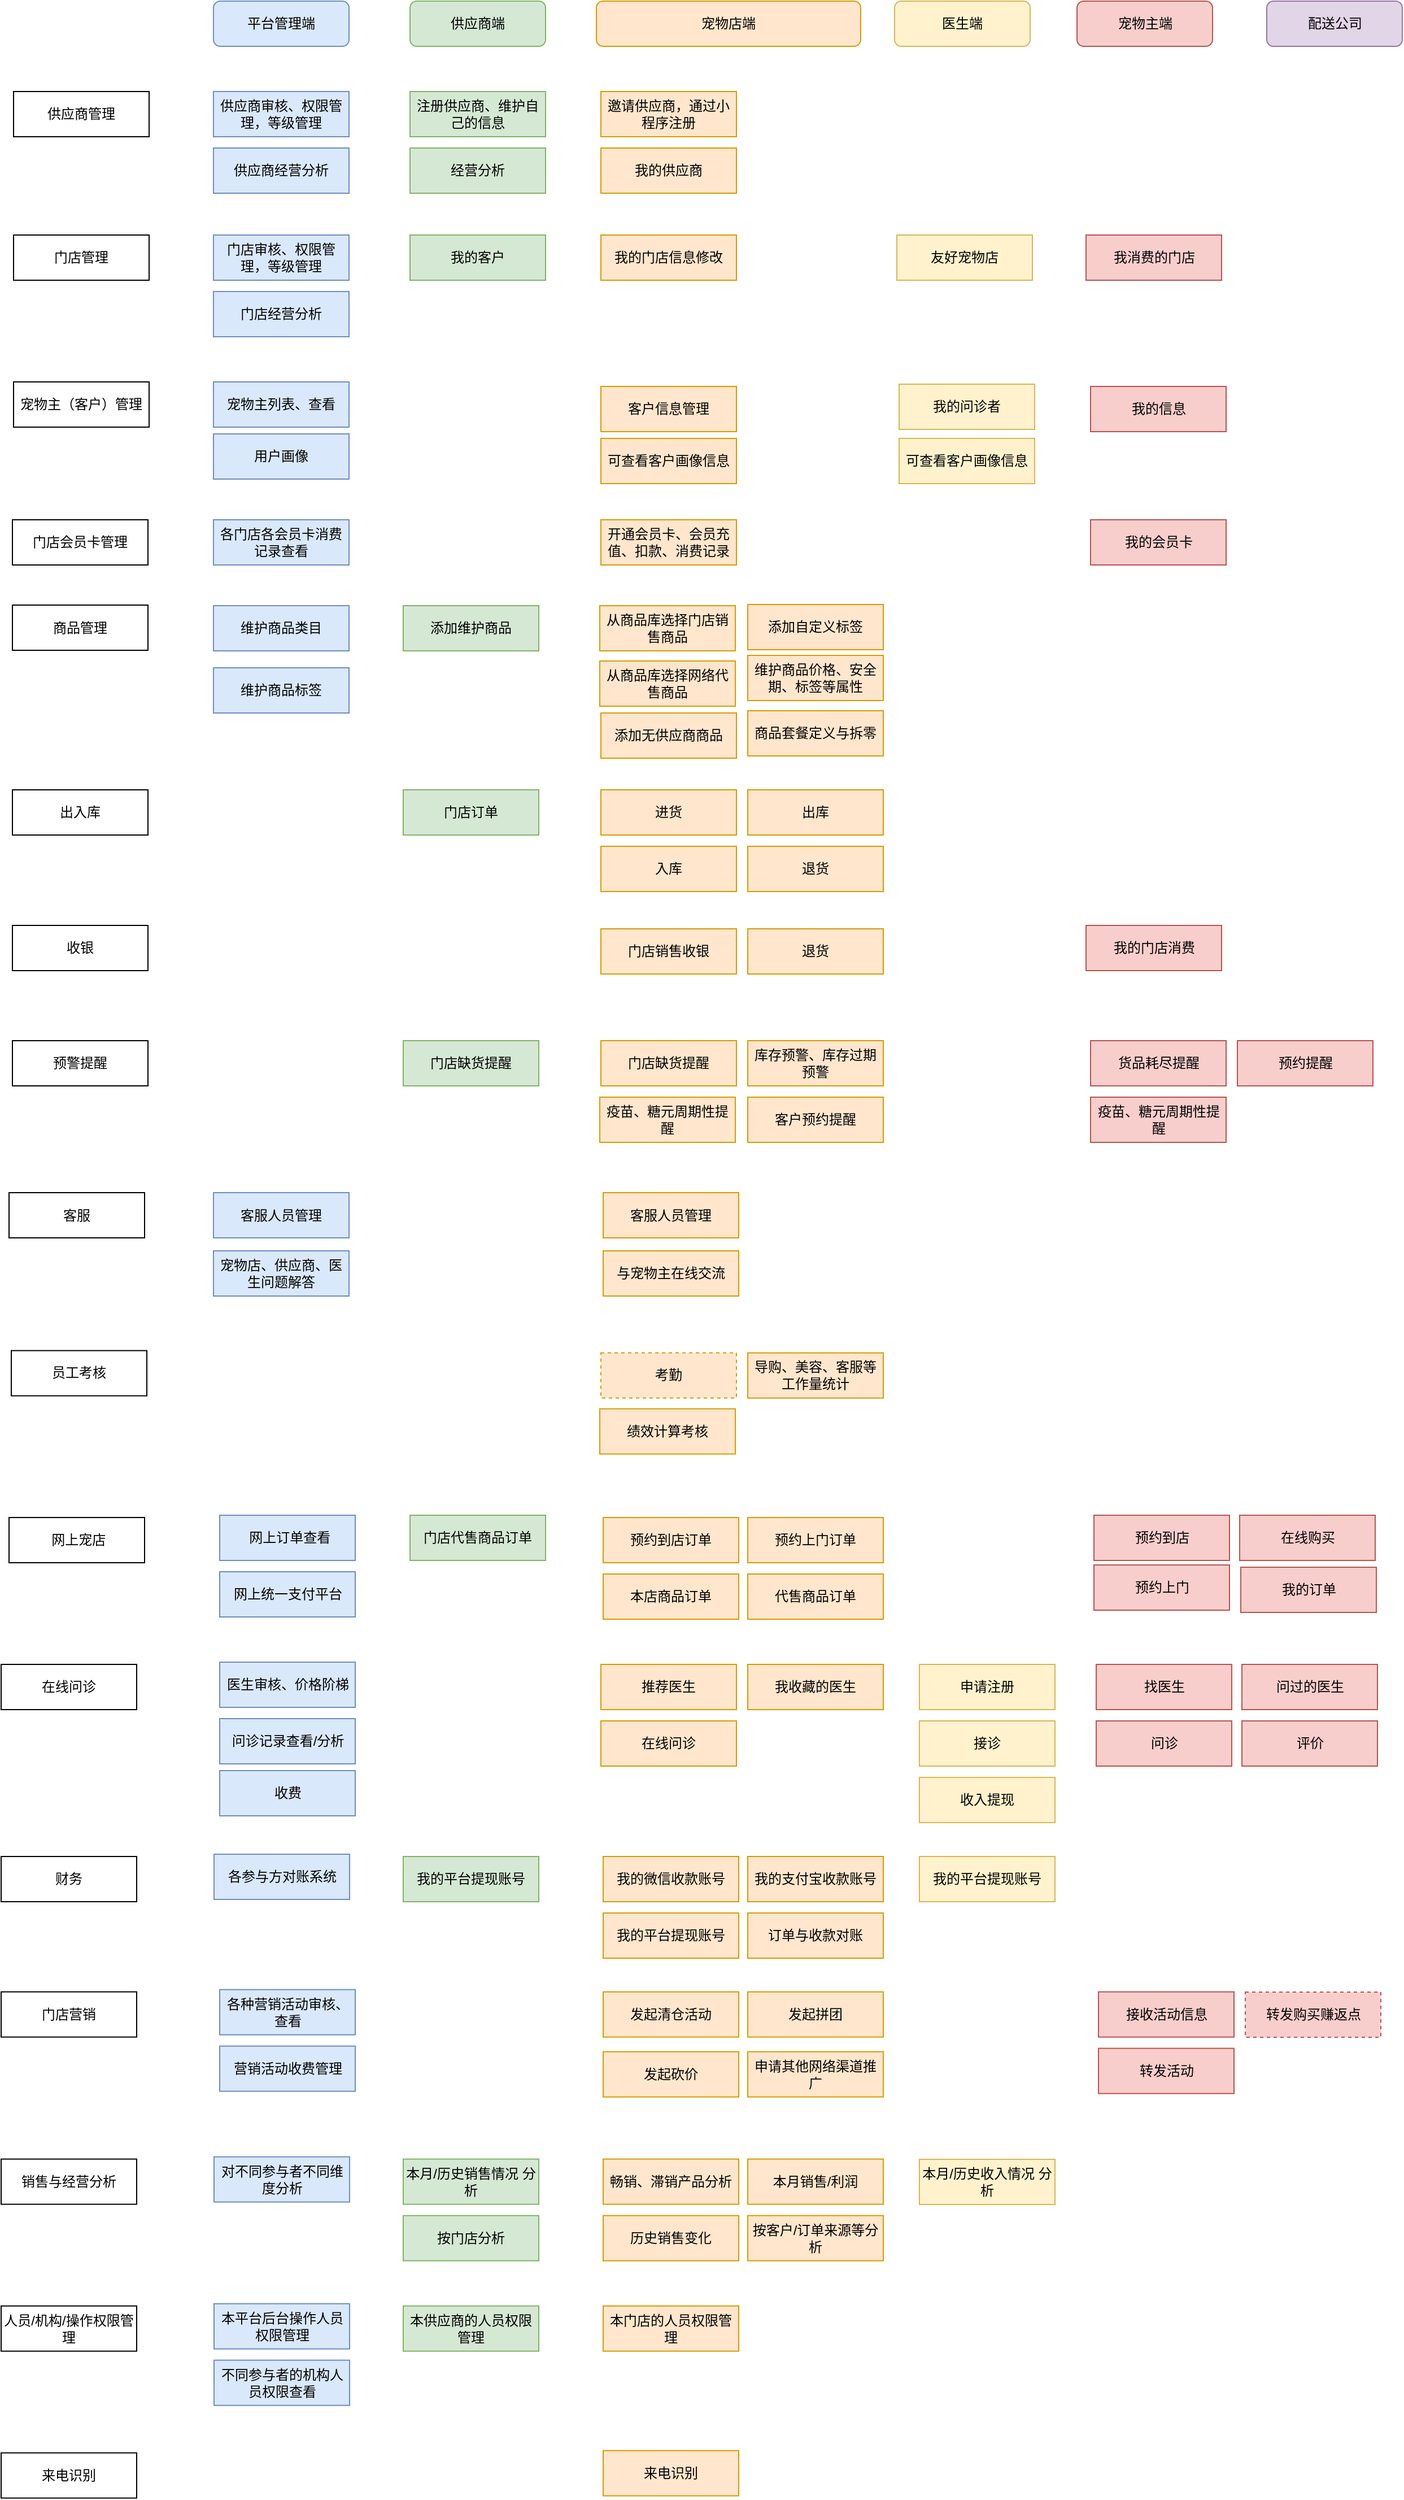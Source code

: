 <mxfile version="10.6.0" type="github"><diagram id="sEovhUTXIATKen_fVmFd" name="V1"><mxGraphModel dx="1724" dy="518" grid="1" gridSize="10" guides="1" tooltips="1" connect="1" arrows="1" fold="1" page="1" pageScale="1" pageWidth="827" pageHeight="1169" math="0" shadow="0"><root><mxCell id="0"/><mxCell id="1" parent="0"/><mxCell id="XBmEjtlpkQ7IGjX96Bge-1" value="平台管理端" style="rounded=1;whiteSpace=wrap;html=1;fillColor=#dae8fc;strokeColor=#6c8ebf;" parent="1" vertex="1"><mxGeometry x="187" y="50" width="120" height="40" as="geometry"/></mxCell><mxCell id="XBmEjtlpkQ7IGjX96Bge-2" value="供应商端" style="rounded=1;whiteSpace=wrap;html=1;fillColor=#d5e8d4;strokeColor=#82b366;" parent="1" vertex="1"><mxGeometry x="361" y="50" width="120" height="40" as="geometry"/></mxCell><mxCell id="XBmEjtlpkQ7IGjX96Bge-3" value="宠物店端" style="rounded=1;whiteSpace=wrap;html=1;fillColor=#ffe6cc;strokeColor=#d79b00;" parent="1" vertex="1"><mxGeometry x="526" y="50" width="234" height="40" as="geometry"/></mxCell><mxCell id="XBmEjtlpkQ7IGjX96Bge-4" value="医生端" style="rounded=1;whiteSpace=wrap;html=1;fillColor=#fff2cc;strokeColor=#d6b656;" parent="1" vertex="1"><mxGeometry x="790" y="50" width="120" height="40" as="geometry"/></mxCell><mxCell id="XBmEjtlpkQ7IGjX96Bge-5" value="宠物主端" style="rounded=1;whiteSpace=wrap;html=1;fillColor=#f8cecc;strokeColor=#b85450;" parent="1" vertex="1"><mxGeometry x="951.5" y="50" width="120" height="40" as="geometry"/></mxCell><mxCell id="XBmEjtlpkQ7IGjX96Bge-6" value="配送公司" style="rounded=1;whiteSpace=wrap;html=1;fillColor=#e1d5e7;strokeColor=#9673a6;" parent="1" vertex="1"><mxGeometry x="1119.5" y="50" width="120" height="40" as="geometry"/></mxCell><mxCell id="XBmEjtlpkQ7IGjX96Bge-7" value="供应商管理" style="rounded=0;whiteSpace=wrap;html=1;" parent="1" vertex="1"><mxGeometry x="10" y="130" width="120" height="40" as="geometry"/></mxCell><mxCell id="XBmEjtlpkQ7IGjX96Bge-8" value="门店管理" style="rounded=0;whiteSpace=wrap;html=1;" parent="1" vertex="1"><mxGeometry x="10" y="257" width="120" height="40" as="geometry"/></mxCell><mxCell id="XBmEjtlpkQ7IGjX96Bge-10" value="供应商审核、权限管理，等级管理" style="rounded=0;whiteSpace=wrap;html=1;fillColor=#dae8fc;strokeColor=#6c8ebf;" parent="1" vertex="1"><mxGeometry x="187" y="130" width="120" height="40" as="geometry"/></mxCell><mxCell id="XBmEjtlpkQ7IGjX96Bge-11" value="注册供应商、维护自己的信息" style="rounded=0;whiteSpace=wrap;html=1;fillColor=#d5e8d4;strokeColor=#82b366;" parent="1" vertex="1"><mxGeometry x="361" y="130" width="120" height="40" as="geometry"/></mxCell><mxCell id="XBmEjtlpkQ7IGjX96Bge-12" value="邀请供应商，通过小程序注册" style="rounded=0;whiteSpace=wrap;html=1;fillColor=#ffe6cc;strokeColor=#d79b00;" parent="1" vertex="1"><mxGeometry x="530" y="130" width="120" height="40" as="geometry"/></mxCell><mxCell id="XBmEjtlpkQ7IGjX96Bge-13" value="我的供应商" style="rounded=0;whiteSpace=wrap;html=1;fillColor=#ffe6cc;strokeColor=#d79b00;" parent="1" vertex="1"><mxGeometry x="530" y="180" width="120" height="40" as="geometry"/></mxCell><mxCell id="XBmEjtlpkQ7IGjX96Bge-16" value="门店审核、权限管理，等级管理" style="rounded=0;whiteSpace=wrap;html=1;fillColor=#dae8fc;strokeColor=#6c8ebf;" parent="1" vertex="1"><mxGeometry x="187" y="257" width="120" height="40" as="geometry"/></mxCell><mxCell id="XBmEjtlpkQ7IGjX96Bge-17" value="供应商经营分析" style="rounded=0;whiteSpace=wrap;html=1;fillColor=#dae8fc;strokeColor=#6c8ebf;" parent="1" vertex="1"><mxGeometry x="187" y="180" width="120" height="40" as="geometry"/></mxCell><mxCell id="XBmEjtlpkQ7IGjX96Bge-18" value="门店经营分析" style="rounded=0;whiteSpace=wrap;html=1;fillColor=#dae8fc;strokeColor=#6c8ebf;" parent="1" vertex="1"><mxGeometry x="187" y="307" width="120" height="40" as="geometry"/></mxCell><mxCell id="XBmEjtlpkQ7IGjX96Bge-19" value="经营分析" style="rounded=0;whiteSpace=wrap;html=1;fillColor=#d5e8d4;strokeColor=#82b366;" parent="1" vertex="1"><mxGeometry x="361" y="180" width="120" height="40" as="geometry"/></mxCell><mxCell id="XBmEjtlpkQ7IGjX96Bge-21" value="我的客户" style="rounded=0;whiteSpace=wrap;html=1;fillColor=#d5e8d4;strokeColor=#82b366;" parent="1" vertex="1"><mxGeometry x="361" y="257" width="120" height="40" as="geometry"/></mxCell><mxCell id="XBmEjtlpkQ7IGjX96Bge-22" value="我的门店信息修改" style="rounded=0;whiteSpace=wrap;html=1;fillColor=#ffe6cc;strokeColor=#d79b00;" parent="1" vertex="1"><mxGeometry x="530" y="257" width="120" height="40" as="geometry"/></mxCell><mxCell id="XBmEjtlpkQ7IGjX96Bge-23" value="我消费的门店" style="rounded=0;whiteSpace=wrap;html=1;fillColor=#f8cecc;strokeColor=#b85450;" parent="1" vertex="1"><mxGeometry x="959.5" y="257" width="120" height="40" as="geometry"/></mxCell><mxCell id="XBmEjtlpkQ7IGjX96Bge-25" value="宠物主（客户）管理" style="rounded=0;whiteSpace=wrap;html=1;" parent="1" vertex="1"><mxGeometry x="10" y="387" width="120" height="40" as="geometry"/></mxCell><mxCell id="XBmEjtlpkQ7IGjX96Bge-28" value="宠物主列表、查看" style="rounded=0;whiteSpace=wrap;html=1;fillColor=#dae8fc;strokeColor=#6c8ebf;" parent="1" vertex="1"><mxGeometry x="187" y="387" width="120" height="40" as="geometry"/></mxCell><mxCell id="XBmEjtlpkQ7IGjX96Bge-29" value="用户画像" style="rounded=0;whiteSpace=wrap;html=1;fillColor=#dae8fc;strokeColor=#6c8ebf;" parent="1" vertex="1"><mxGeometry x="187" y="433" width="120" height="40" as="geometry"/></mxCell><mxCell id="XBmEjtlpkQ7IGjX96Bge-30" value="客户信息管理" style="rounded=0;whiteSpace=wrap;html=1;fillColor=#ffe6cc;strokeColor=#d79b00;" parent="1" vertex="1"><mxGeometry x="530" y="391" width="120" height="40" as="geometry"/></mxCell><mxCell id="XBmEjtlpkQ7IGjX96Bge-31" value="可查看客户画像信息" style="rounded=0;whiteSpace=wrap;html=1;fillColor=#ffe6cc;strokeColor=#d79b00;" parent="1" vertex="1"><mxGeometry x="530" y="437" width="120" height="40" as="geometry"/></mxCell><mxCell id="XBmEjtlpkQ7IGjX96Bge-32" value="我的问诊者" style="rounded=0;whiteSpace=wrap;html=1;fillColor=#fff2cc;strokeColor=#d6b656;" parent="1" vertex="1"><mxGeometry x="794" y="389" width="120" height="40" as="geometry"/></mxCell><mxCell id="XBmEjtlpkQ7IGjX96Bge-33" value="友好宠物店" style="rounded=0;whiteSpace=wrap;html=1;fillColor=#fff2cc;strokeColor=#d6b656;" parent="1" vertex="1"><mxGeometry x="792" y="257" width="120" height="40" as="geometry"/></mxCell><mxCell id="XBmEjtlpkQ7IGjX96Bge-34" value="我的信息" style="rounded=0;whiteSpace=wrap;html=1;fillColor=#f8cecc;strokeColor=#b85450;" parent="1" vertex="1"><mxGeometry x="963.5" y="391" width="120" height="40" as="geometry"/></mxCell><mxCell id="XBmEjtlpkQ7IGjX96Bge-37" value="门店会员卡管理" style="rounded=0;whiteSpace=wrap;html=1;" parent="1" vertex="1"><mxGeometry x="9" y="509" width="120" height="40" as="geometry"/></mxCell><mxCell id="XBmEjtlpkQ7IGjX96Bge-40" value="各门店各会员卡消费记录查看" style="rounded=0;whiteSpace=wrap;html=1;fillColor=#dae8fc;strokeColor=#6c8ebf;" parent="1" vertex="1"><mxGeometry x="187" y="509" width="120" height="40" as="geometry"/></mxCell><mxCell id="XBmEjtlpkQ7IGjX96Bge-41" value="开通会员卡、会员充值、扣款、消费记录" style="rounded=0;whiteSpace=wrap;html=1;fillColor=#ffe6cc;strokeColor=#d79b00;" parent="1" vertex="1"><mxGeometry x="530" y="509" width="120" height="40" as="geometry"/></mxCell><mxCell id="XBmEjtlpkQ7IGjX96Bge-42" value="我的会员卡" style="rounded=0;whiteSpace=wrap;html=1;fillColor=#f8cecc;strokeColor=#b85450;" parent="1" vertex="1"><mxGeometry x="963.5" y="509" width="120" height="40" as="geometry"/></mxCell><mxCell id="XBmEjtlpkQ7IGjX96Bge-44" value="商品管理" style="rounded=0;whiteSpace=wrap;html=1;" parent="1" vertex="1"><mxGeometry x="9" y="584.5" width="120" height="40" as="geometry"/></mxCell><mxCell id="XBmEjtlpkQ7IGjX96Bge-45" value="维护商品类目" style="rounded=0;whiteSpace=wrap;html=1;fillColor=#dae8fc;strokeColor=#6c8ebf;" parent="1" vertex="1"><mxGeometry x="187" y="585" width="120" height="40" as="geometry"/></mxCell><mxCell id="XBmEjtlpkQ7IGjX96Bge-46" value="维护商品标签" style="rounded=0;whiteSpace=wrap;html=1;fillColor=#dae8fc;strokeColor=#6c8ebf;" parent="1" vertex="1"><mxGeometry x="187" y="640" width="120" height="40" as="geometry"/></mxCell><mxCell id="XBmEjtlpkQ7IGjX96Bge-47" value="添加维护商品" style="rounded=0;whiteSpace=wrap;html=1;fillColor=#d5e8d4;strokeColor=#82b366;" parent="1" vertex="1"><mxGeometry x="355" y="585" width="120" height="40" as="geometry"/></mxCell><mxCell id="XBmEjtlpkQ7IGjX96Bge-48" value="从商品库选择门店销售商品" style="rounded=0;whiteSpace=wrap;html=1;fillColor=#ffe6cc;strokeColor=#d79b00;" parent="1" vertex="1"><mxGeometry x="529" y="585" width="120" height="40" as="geometry"/></mxCell><mxCell id="XBmEjtlpkQ7IGjX96Bge-49" value="从商品库选择网络代售商品" style="rounded=0;whiteSpace=wrap;html=1;fillColor=#ffe6cc;strokeColor=#d79b00;" parent="1" vertex="1"><mxGeometry x="529" y="634" width="120" height="40" as="geometry"/></mxCell><mxCell id="XBmEjtlpkQ7IGjX96Bge-50" value="添加无供应商商品" style="rounded=0;whiteSpace=wrap;html=1;fillColor=#ffe6cc;strokeColor=#d79b00;" parent="1" vertex="1"><mxGeometry x="530" y="680" width="120" height="40" as="geometry"/></mxCell><mxCell id="XBmEjtlpkQ7IGjX96Bge-51" value="添加自定义标签" style="rounded=0;whiteSpace=wrap;html=1;fillColor=#ffe6cc;strokeColor=#d79b00;" parent="1" vertex="1"><mxGeometry x="660" y="584" width="120" height="40" as="geometry"/></mxCell><mxCell id="XBmEjtlpkQ7IGjX96Bge-52" value="维护商品价格、安全期、标签等属性" style="rounded=0;whiteSpace=wrap;html=1;fillColor=#ffe6cc;strokeColor=#d79b00;" parent="1" vertex="1"><mxGeometry x="660" y="629" width="120" height="40" as="geometry"/></mxCell><mxCell id="XBmEjtlpkQ7IGjX96Bge-55" value="商品套餐定义与拆零" style="rounded=0;whiteSpace=wrap;html=1;fillColor=#ffe6cc;strokeColor=#d79b00;" parent="1" vertex="1"><mxGeometry x="660" y="678" width="120" height="40" as="geometry"/></mxCell><mxCell id="jSRBQBXFx0lPbAhyE8VO-3" value="出入库" style="rounded=0;whiteSpace=wrap;html=1;" parent="1" vertex="1"><mxGeometry x="9" y="748" width="120" height="40" as="geometry"/></mxCell><mxCell id="jSRBQBXFx0lPbAhyE8VO-4" value="进货" style="rounded=0;whiteSpace=wrap;html=1;fillColor=#ffe6cc;strokeColor=#d79b00;" parent="1" vertex="1"><mxGeometry x="530" y="748" width="120" height="40" as="geometry"/></mxCell><mxCell id="jSRBQBXFx0lPbAhyE8VO-5" value="门店订单" style="rounded=0;whiteSpace=wrap;html=1;fillColor=#d5e8d4;strokeColor=#82b366;" parent="1" vertex="1"><mxGeometry x="355" y="748" width="120" height="40" as="geometry"/></mxCell><mxCell id="jSRBQBXFx0lPbAhyE8VO-8" value="入库" style="rounded=0;whiteSpace=wrap;html=1;fillColor=#ffe6cc;strokeColor=#d79b00;" parent="1" vertex="1"><mxGeometry x="530" y="798" width="120" height="40" as="geometry"/></mxCell><mxCell id="jSRBQBXFx0lPbAhyE8VO-9" value="出库" style="rounded=0;whiteSpace=wrap;html=1;fillColor=#ffe6cc;strokeColor=#d79b00;" parent="1" vertex="1"><mxGeometry x="660" y="748" width="120" height="40" as="geometry"/></mxCell><mxCell id="jSRBQBXFx0lPbAhyE8VO-10" value="退货" style="rounded=0;whiteSpace=wrap;html=1;fillColor=#ffe6cc;strokeColor=#d79b00;" parent="1" vertex="1"><mxGeometry x="660" y="798" width="120" height="40" as="geometry"/></mxCell><mxCell id="jSRBQBXFx0lPbAhyE8VO-11" value="收银" style="rounded=0;whiteSpace=wrap;html=1;" parent="1" vertex="1"><mxGeometry x="9" y="868" width="120" height="40" as="geometry"/></mxCell><mxCell id="jSRBQBXFx0lPbAhyE8VO-12" value="门店销售收银" style="rounded=0;whiteSpace=wrap;html=1;fillColor=#ffe6cc;strokeColor=#d79b00;" parent="1" vertex="1"><mxGeometry x="530" y="871" width="120" height="40" as="geometry"/></mxCell><mxCell id="jSRBQBXFx0lPbAhyE8VO-13" value="退货" style="rounded=0;whiteSpace=wrap;html=1;fillColor=#ffe6cc;strokeColor=#d79b00;" parent="1" vertex="1"><mxGeometry x="660" y="871" width="120" height="40" as="geometry"/></mxCell><mxCell id="jSRBQBXFx0lPbAhyE8VO-14" value="预警提醒" style="rounded=0;whiteSpace=wrap;html=1;" parent="1" vertex="1"><mxGeometry x="9" y="970" width="120" height="40" as="geometry"/></mxCell><mxCell id="jSRBQBXFx0lPbAhyE8VO-15" value="门店缺货提醒" style="rounded=0;whiteSpace=wrap;html=1;fillColor=#d5e8d4;strokeColor=#82b366;" parent="1" vertex="1"><mxGeometry x="355" y="970" width="120" height="40" as="geometry"/></mxCell><mxCell id="jSRBQBXFx0lPbAhyE8VO-16" value="门店缺货提醒" style="rounded=0;whiteSpace=wrap;html=1;fillColor=#ffe6cc;strokeColor=#d79b00;" parent="1" vertex="1"><mxGeometry x="530" y="970" width="120" height="40" as="geometry"/></mxCell><mxCell id="jSRBQBXFx0lPbAhyE8VO-17" value="库存预警、库存过期预警" style="rounded=0;whiteSpace=wrap;html=1;fillColor=#ffe6cc;strokeColor=#d79b00;" parent="1" vertex="1"><mxGeometry x="660" y="970" width="120" height="40" as="geometry"/></mxCell><mxCell id="jSRBQBXFx0lPbAhyE8VO-18" value="货品耗尽提醒" style="rounded=0;whiteSpace=wrap;html=1;fillColor=#f8cecc;strokeColor=#b85450;" parent="1" vertex="1"><mxGeometry x="963.5" y="970" width="120" height="40" as="geometry"/></mxCell><mxCell id="jSRBQBXFx0lPbAhyE8VO-19" value="疫苗、糖元周期性提醒" style="rounded=0;whiteSpace=wrap;html=1;fillColor=#ffe6cc;strokeColor=#d79b00;" parent="1" vertex="1"><mxGeometry x="529" y="1020" width="120" height="40" as="geometry"/></mxCell><mxCell id="jSRBQBXFx0lPbAhyE8VO-20" value="客户预约提醒" style="rounded=0;whiteSpace=wrap;html=1;fillColor=#ffe6cc;strokeColor=#d79b00;" parent="1" vertex="1"><mxGeometry x="660" y="1020" width="120" height="40" as="geometry"/></mxCell><mxCell id="jSRBQBXFx0lPbAhyE8VO-21" value="疫苗、糖元周期性提醒" style="rounded=0;whiteSpace=wrap;html=1;fillColor=#f8cecc;strokeColor=#b85450;" parent="1" vertex="1"><mxGeometry x="963.5" y="1020" width="120" height="40" as="geometry"/></mxCell><mxCell id="jSRBQBXFx0lPbAhyE8VO-22" value="预约提醒" style="rounded=0;whiteSpace=wrap;html=1;fillColor=#f8cecc;strokeColor=#b85450;" parent="1" vertex="1"><mxGeometry x="1093.5" y="970" width="120" height="40" as="geometry"/></mxCell><mxCell id="jSRBQBXFx0lPbAhyE8VO-23" value="客服" style="rounded=0;whiteSpace=wrap;html=1;" parent="1" vertex="1"><mxGeometry x="6" y="1104.5" width="120" height="40" as="geometry"/></mxCell><mxCell id="jSRBQBXFx0lPbAhyE8VO-24" value="客服人员管理" style="rounded=0;whiteSpace=wrap;html=1;fillColor=#dae8fc;strokeColor=#6c8ebf;" parent="1" vertex="1"><mxGeometry x="187" y="1104.5" width="120" height="40" as="geometry"/></mxCell><mxCell id="jSRBQBXFx0lPbAhyE8VO-25" value="客服人员管理" style="rounded=0;whiteSpace=wrap;html=1;fillColor=#ffe6cc;strokeColor=#d79b00;" parent="1" vertex="1"><mxGeometry x="532" y="1104.5" width="120" height="40" as="geometry"/></mxCell><mxCell id="jSRBQBXFx0lPbAhyE8VO-26" value="宠物店、供应商、医生问题解答" style="rounded=0;whiteSpace=wrap;html=1;fillColor=#dae8fc;strokeColor=#6c8ebf;" parent="1" vertex="1"><mxGeometry x="187" y="1156" width="120" height="40" as="geometry"/></mxCell><mxCell id="jSRBQBXFx0lPbAhyE8VO-27" value="与宠物主在线交流" style="rounded=0;whiteSpace=wrap;html=1;fillColor=#ffe6cc;strokeColor=#d79b00;" parent="1" vertex="1"><mxGeometry x="532" y="1156" width="120" height="40" as="geometry"/></mxCell><mxCell id="jSRBQBXFx0lPbAhyE8VO-28" value="门店营销" style="rounded=0;whiteSpace=wrap;html=1;" parent="1" vertex="1"><mxGeometry x="-1" y="1811.786" width="120" height="40" as="geometry"/></mxCell><mxCell id="jSRBQBXFx0lPbAhyE8VO-29" value="&amp;nbsp;网上宠店" style="rounded=0;whiteSpace=wrap;html=1;" parent="1" vertex="1"><mxGeometry x="6" y="1392" width="120" height="40" as="geometry"/></mxCell><mxCell id="jSRBQBXFx0lPbAhyE8VO-30" value="&amp;nbsp;网上订单查看" style="rounded=0;whiteSpace=wrap;html=1;fillColor=#dae8fc;strokeColor=#6c8ebf;" parent="1" vertex="1"><mxGeometry x="192.5" y="1390" width="120" height="40" as="geometry"/></mxCell><mxCell id="jSRBQBXFx0lPbAhyE8VO-31" value="预约到店" style="rounded=0;whiteSpace=wrap;html=1;fillColor=#f8cecc;strokeColor=#b85450;" parent="1" vertex="1"><mxGeometry x="966.5" y="1390" width="120" height="40" as="geometry"/></mxCell><mxCell id="jSRBQBXFx0lPbAhyE8VO-32" value="预约上门" style="rounded=0;whiteSpace=wrap;html=1;fillColor=#f8cecc;strokeColor=#b85450;" parent="1" vertex="1"><mxGeometry x="966.5" y="1434" width="120" height="40" as="geometry"/></mxCell><mxCell id="jSRBQBXFx0lPbAhyE8VO-34" value="在线购买" style="rounded=0;whiteSpace=wrap;html=1;fillColor=#f8cecc;strokeColor=#b85450;" parent="1" vertex="1"><mxGeometry x="1095.5" y="1390" width="120" height="40" as="geometry"/></mxCell><mxCell id="jSRBQBXFx0lPbAhyE8VO-35" value="门店代售商品订单" style="rounded=0;whiteSpace=wrap;html=1;fillColor=#d5e8d4;strokeColor=#82b366;" parent="1" vertex="1"><mxGeometry x="361" y="1390" width="120" height="40" as="geometry"/></mxCell><mxCell id="jSRBQBXFx0lPbAhyE8VO-36" value="预约到店订单" style="rounded=0;whiteSpace=wrap;html=1;fillColor=#ffe6cc;strokeColor=#d79b00;" parent="1" vertex="1"><mxGeometry x="532" y="1392" width="120" height="40" as="geometry"/></mxCell><mxCell id="jSRBQBXFx0lPbAhyE8VO-37" value="预约上门订单" style="rounded=0;whiteSpace=wrap;html=1;fillColor=#ffe6cc;strokeColor=#d79b00;" parent="1" vertex="1"><mxGeometry x="660" y="1392" width="120" height="40" as="geometry"/></mxCell><mxCell id="jSRBQBXFx0lPbAhyE8VO-38" value="本店商品订单" style="rounded=0;whiteSpace=wrap;html=1;fillColor=#ffe6cc;strokeColor=#d79b00;" parent="1" vertex="1"><mxGeometry x="532" y="1442" width="120" height="40" as="geometry"/></mxCell><mxCell id="jSRBQBXFx0lPbAhyE8VO-39" value="代售商品订单" style="rounded=0;whiteSpace=wrap;html=1;fillColor=#ffe6cc;strokeColor=#d79b00;" parent="1" vertex="1"><mxGeometry x="660" y="1442" width="120" height="40" as="geometry"/></mxCell><mxCell id="jSRBQBXFx0lPbAhyE8VO-40" value="在线问诊" style="rounded=0;whiteSpace=wrap;html=1;" parent="1" vertex="1"><mxGeometry x="-1" y="1522" width="120" height="40" as="geometry"/></mxCell><mxCell id="jSRBQBXFx0lPbAhyE8VO-41" value="医生审核、价格阶梯" style="rounded=0;whiteSpace=wrap;html=1;fillColor=#dae8fc;strokeColor=#6c8ebf;" parent="1" vertex="1"><mxGeometry x="192.5" y="1520" width="120" height="40" as="geometry"/></mxCell><mxCell id="jSRBQBXFx0lPbAhyE8VO-44" value="问诊记录查看/分析" style="rounded=0;whiteSpace=wrap;html=1;fillColor=#dae8fc;strokeColor=#6c8ebf;" parent="1" vertex="1"><mxGeometry x="192.5" y="1570" width="120" height="40" as="geometry"/></mxCell><mxCell id="jSRBQBXFx0lPbAhyE8VO-45" value="收费" style="rounded=0;whiteSpace=wrap;html=1;fillColor=#dae8fc;strokeColor=#6c8ebf;" parent="1" vertex="1"><mxGeometry x="192.5" y="1616" width="120" height="40" as="geometry"/></mxCell><mxCell id="jSRBQBXFx0lPbAhyE8VO-46" value="申请注册" style="rounded=0;whiteSpace=wrap;html=1;fillColor=#fff2cc;strokeColor=#d6b656;" parent="1" vertex="1"><mxGeometry x="812" y="1522" width="120" height="40" as="geometry"/></mxCell><mxCell id="jSRBQBXFx0lPbAhyE8VO-47" value="接诊" style="rounded=0;whiteSpace=wrap;html=1;fillColor=#fff2cc;strokeColor=#d6b656;" parent="1" vertex="1"><mxGeometry x="812" y="1572" width="120" height="40" as="geometry"/></mxCell><mxCell id="jSRBQBXFx0lPbAhyE8VO-49" value="推荐医生" style="rounded=0;whiteSpace=wrap;html=1;fillColor=#ffe6cc;strokeColor=#d79b00;" parent="1" vertex="1"><mxGeometry x="530" y="1522" width="120" height="40" as="geometry"/></mxCell><mxCell id="jSRBQBXFx0lPbAhyE8VO-50" value="在线问诊" style="rounded=0;whiteSpace=wrap;html=1;fillColor=#ffe6cc;strokeColor=#d79b00;" parent="1" vertex="1"><mxGeometry x="530" y="1572" width="120" height="40" as="geometry"/></mxCell><mxCell id="jSRBQBXFx0lPbAhyE8VO-51" value="我收藏的医生" style="rounded=0;whiteSpace=wrap;html=1;fillColor=#ffe6cc;strokeColor=#d79b00;" parent="1" vertex="1"><mxGeometry x="660" y="1522" width="120" height="40" as="geometry"/></mxCell><mxCell id="jSRBQBXFx0lPbAhyE8VO-52" value="找医生" style="rounded=0;whiteSpace=wrap;html=1;fillColor=#f8cecc;strokeColor=#b85450;" parent="1" vertex="1"><mxGeometry x="968.5" y="1522" width="120" height="40" as="geometry"/></mxCell><mxCell id="jSRBQBXFx0lPbAhyE8VO-53" value="问诊" style="rounded=0;whiteSpace=wrap;html=1;fillColor=#f8cecc;strokeColor=#b85450;" parent="1" vertex="1"><mxGeometry x="968.5" y="1572" width="120" height="40" as="geometry"/></mxCell><mxCell id="jSRBQBXFx0lPbAhyE8VO-54" value="问过的医生" style="rounded=0;whiteSpace=wrap;html=1;fillColor=#f8cecc;strokeColor=#b85450;" parent="1" vertex="1"><mxGeometry x="1097.5" y="1522" width="120" height="40" as="geometry"/></mxCell><mxCell id="jSRBQBXFx0lPbAhyE8VO-55" value="评价" style="rounded=0;whiteSpace=wrap;html=1;fillColor=#f8cecc;strokeColor=#b85450;" parent="1" vertex="1"><mxGeometry x="1097.5" y="1572" width="120" height="40" as="geometry"/></mxCell><mxCell id="jSRBQBXFx0lPbAhyE8VO-56" value="收入提现" style="rounded=0;whiteSpace=wrap;html=1;fillColor=#fff2cc;strokeColor=#d6b656;" parent="1" vertex="1"><mxGeometry x="812" y="1622" width="120" height="40" as="geometry"/></mxCell><mxCell id="jSRBQBXFx0lPbAhyE8VO-57" value="财务" style="rounded=0;whiteSpace=wrap;html=1;" parent="1" vertex="1"><mxGeometry x="-1" y="1692" width="120" height="40" as="geometry"/></mxCell><mxCell id="jSRBQBXFx0lPbAhyE8VO-58" value="我的平台提现账号" style="rounded=0;whiteSpace=wrap;html=1;fillColor=#d5e8d4;strokeColor=#82b366;" parent="1" vertex="1"><mxGeometry x="355" y="1692" width="120" height="40" as="geometry"/></mxCell><mxCell id="jSRBQBXFx0lPbAhyE8VO-59" value="我的微信收款账号" style="rounded=0;whiteSpace=wrap;html=1;fillColor=#ffe6cc;strokeColor=#d79b00;" parent="1" vertex="1"><mxGeometry x="532" y="1692" width="120" height="40" as="geometry"/></mxCell><mxCell id="jSRBQBXFx0lPbAhyE8VO-60" value="我的支付宝收款账号" style="rounded=0;whiteSpace=wrap;html=1;fillColor=#ffe6cc;strokeColor=#d79b00;" parent="1" vertex="1"><mxGeometry x="660" y="1692" width="120" height="40" as="geometry"/></mxCell><mxCell id="jSRBQBXFx0lPbAhyE8VO-61" value="我的平台提现账号" style="rounded=0;whiteSpace=wrap;html=1;fillColor=#fff2cc;strokeColor=#d6b656;" parent="1" vertex="1"><mxGeometry x="812" y="1692" width="120" height="40" as="geometry"/></mxCell><mxCell id="jSRBQBXFx0lPbAhyE8VO-62" value="网上统一支付平台" style="rounded=0;whiteSpace=wrap;html=1;fillColor=#dae8fc;strokeColor=#6c8ebf;" parent="1" vertex="1"><mxGeometry x="192.5" y="1440" width="120" height="40" as="geometry"/></mxCell><mxCell id="jSRBQBXFx0lPbAhyE8VO-63" value="我的平台提现账号" style="rounded=0;whiteSpace=wrap;html=1;fillColor=#ffe6cc;strokeColor=#d79b00;" parent="1" vertex="1"><mxGeometry x="532" y="1742" width="120" height="40" as="geometry"/></mxCell><mxCell id="jSRBQBXFx0lPbAhyE8VO-64" value="订单与收款对账" style="rounded=0;whiteSpace=wrap;html=1;fillColor=#ffe6cc;strokeColor=#d79b00;" parent="1" vertex="1"><mxGeometry x="660" y="1742" width="120" height="40" as="geometry"/></mxCell><mxCell id="jSRBQBXFx0lPbAhyE8VO-65" value="各参与方对账系统" style="rounded=0;whiteSpace=wrap;html=1;fillColor=#dae8fc;strokeColor=#6c8ebf;" parent="1" vertex="1"><mxGeometry x="187.5" y="1690" width="120" height="40" as="geometry"/></mxCell><mxCell id="jSRBQBXFx0lPbAhyE8VO-66" value="发起清仓活动" style="rounded=0;whiteSpace=wrap;html=1;fillColor=#ffe6cc;strokeColor=#d79b00;" parent="1" vertex="1"><mxGeometry x="532" y="1811.786" width="120" height="40" as="geometry"/></mxCell><mxCell id="jSRBQBXFx0lPbAhyE8VO-67" value="发起拼团" style="rounded=0;whiteSpace=wrap;html=1;fillColor=#ffe6cc;strokeColor=#d79b00;" parent="1" vertex="1"><mxGeometry x="660" y="1811.786" width="120" height="40" as="geometry"/></mxCell><mxCell id="jSRBQBXFx0lPbAhyE8VO-68" value="发起砍价" style="rounded=0;whiteSpace=wrap;html=1;fillColor=#ffe6cc;strokeColor=#d79b00;" parent="1" vertex="1"><mxGeometry x="532" y="1864.786" width="120" height="40" as="geometry"/></mxCell><mxCell id="jSRBQBXFx0lPbAhyE8VO-69" value="申请其他网络渠道推广" style="rounded=0;whiteSpace=wrap;html=1;fillColor=#ffe6cc;strokeColor=#d79b00;" parent="1" vertex="1"><mxGeometry x="660" y="1864.786" width="120" height="40" as="geometry"/></mxCell><mxCell id="jSRBQBXFx0lPbAhyE8VO-70" value="各种营销活动审核、查看" style="rounded=0;whiteSpace=wrap;html=1;fillColor=#dae8fc;strokeColor=#6c8ebf;" parent="1" vertex="1"><mxGeometry x="192.5" y="1809.786" width="120" height="40" as="geometry"/></mxCell><mxCell id="jSRBQBXFx0lPbAhyE8VO-71" value="营销活动收费管理" style="rounded=0;whiteSpace=wrap;html=1;fillColor=#dae8fc;strokeColor=#6c8ebf;" parent="1" vertex="1"><mxGeometry x="192.5" y="1859.786" width="120" height="40" as="geometry"/></mxCell><mxCell id="jSRBQBXFx0lPbAhyE8VO-72" value="接收活动信息" style="rounded=0;whiteSpace=wrap;html=1;fillColor=#f8cecc;strokeColor=#b85450;" parent="1" vertex="1"><mxGeometry x="970.5" y="1811.786" width="120" height="40" as="geometry"/></mxCell><mxCell id="jSRBQBXFx0lPbAhyE8VO-74" value="转发购买赚返点" style="rounded=0;whiteSpace=wrap;html=1;dashed=1;fillColor=#f8cecc;strokeColor=#b85450;" parent="1" vertex="1"><mxGeometry x="1100.5" y="1812" width="120" height="40" as="geometry"/></mxCell><mxCell id="jSRBQBXFx0lPbAhyE8VO-75" value="转发活动" style="rounded=0;whiteSpace=wrap;html=1;fillColor=#f8cecc;strokeColor=#b85450;" parent="1" vertex="1"><mxGeometry x="970.5" y="1861.786" width="120" height="40" as="geometry"/></mxCell><mxCell id="jSRBQBXFx0lPbAhyE8VO-76" value="员工考核" style="rounded=0;whiteSpace=wrap;html=1;" parent="1" vertex="1"><mxGeometry x="8" y="1244.286" width="120" height="40" as="geometry"/></mxCell><mxCell id="jSRBQBXFx0lPbAhyE8VO-77" value="考勤" style="rounded=0;whiteSpace=wrap;html=1;dashed=1;fillColor=#ffe6cc;strokeColor=#d79b00;" parent="1" vertex="1"><mxGeometry x="530" y="1246.286" width="120" height="40" as="geometry"/></mxCell><mxCell id="jSRBQBXFx0lPbAhyE8VO-78" value="导购、美容、客服等工作量统计" style="rounded=0;whiteSpace=wrap;html=1;fillColor=#ffe6cc;strokeColor=#d79b00;" parent="1" vertex="1"><mxGeometry x="660" y="1246.286" width="120" height="40" as="geometry"/></mxCell><mxCell id="jSRBQBXFx0lPbAhyE8VO-82" value="绩效计算考核" style="rounded=0;whiteSpace=wrap;html=1;fillColor=#ffe6cc;strokeColor=#d79b00;" parent="1" vertex="1"><mxGeometry x="529" y="1295.786" width="120" height="40" as="geometry"/></mxCell><mxCell id="jSRBQBXFx0lPbAhyE8VO-83" value="销售与经营分析" style="rounded=0;whiteSpace=wrap;html=1;" parent="1" vertex="1"><mxGeometry x="-1" y="1959.786" width="120" height="40" as="geometry"/></mxCell><mxCell id="jSRBQBXFx0lPbAhyE8VO-84" value="畅销、滞销产品分析" style="rounded=0;whiteSpace=wrap;html=1;fillColor=#ffe6cc;strokeColor=#d79b00;" parent="1" vertex="1"><mxGeometry x="532" y="1959.786" width="120" height="40" as="geometry"/></mxCell><mxCell id="jSRBQBXFx0lPbAhyE8VO-85" value="本月销售/利润" style="rounded=0;whiteSpace=wrap;html=1;fillColor=#ffe6cc;strokeColor=#d79b00;" parent="1" vertex="1"><mxGeometry x="660" y="1959.786" width="120" height="40" as="geometry"/></mxCell><mxCell id="jSRBQBXFx0lPbAhyE8VO-86" value="历史销售变化" style="rounded=0;whiteSpace=wrap;html=1;fillColor=#ffe6cc;strokeColor=#d79b00;" parent="1" vertex="1"><mxGeometry x="532" y="2009.786" width="120" height="40" as="geometry"/></mxCell><mxCell id="jSRBQBXFx0lPbAhyE8VO-87" value="本月/历史销售情况&amp;nbsp;分析" style="rounded=0;whiteSpace=wrap;html=1;fillColor=#d5e8d4;strokeColor=#82b366;" parent="1" vertex="1"><mxGeometry x="355" y="1959.786" width="120" height="40" as="geometry"/></mxCell><mxCell id="jSRBQBXFx0lPbAhyE8VO-88" value="按门店分析" style="rounded=0;whiteSpace=wrap;html=1;fillColor=#d5e8d4;strokeColor=#82b366;" parent="1" vertex="1"><mxGeometry x="355" y="2009.786" width="120" height="40" as="geometry"/></mxCell><mxCell id="jSRBQBXFx0lPbAhyE8VO-89" value="按客户/订单来源等分析" style="rounded=0;whiteSpace=wrap;html=1;fillColor=#ffe6cc;strokeColor=#d79b00;" parent="1" vertex="1"><mxGeometry x="660" y="2009.786" width="120" height="40" as="geometry"/></mxCell><mxCell id="jSRBQBXFx0lPbAhyE8VO-90" value="对不同参与者不同维度分析" style="rounded=0;whiteSpace=wrap;html=1;fillColor=#dae8fc;strokeColor=#6c8ebf;" parent="1" vertex="1"><mxGeometry x="187.5" y="1957.786" width="120" height="40" as="geometry"/></mxCell><mxCell id="jSRBQBXFx0lPbAhyE8VO-91" value="本月/历史收入情况&amp;nbsp;分析" style="rounded=0;whiteSpace=wrap;html=1;fillColor=#fff2cc;strokeColor=#d6b656;" parent="1" vertex="1"><mxGeometry x="812" y="1960" width="120" height="40" as="geometry"/></mxCell><mxCell id="jSRBQBXFx0lPbAhyE8VO-92" value="可查看客户画像信息" style="rounded=0;whiteSpace=wrap;html=1;fillColor=#fff2cc;strokeColor=#d6b656;" parent="1" vertex="1"><mxGeometry x="794" y="437" width="120" height="40" as="geometry"/></mxCell><mxCell id="jSRBQBXFx0lPbAhyE8VO-93" value="人员/机构/操作权限管理" style="rounded=0;whiteSpace=wrap;html=1;" parent="1" vertex="1"><mxGeometry x="-1" y="2089.786" width="120" height="40" as="geometry"/></mxCell><mxCell id="jSRBQBXFx0lPbAhyE8VO-94" value="本平台后台操作人员权限管理" style="rounded=0;whiteSpace=wrap;html=1;fillColor=#dae8fc;strokeColor=#6c8ebf;" parent="1" vertex="1"><mxGeometry x="187.5" y="2087.786" width="120" height="40" as="geometry"/></mxCell><mxCell id="jSRBQBXFx0lPbAhyE8VO-95" value="不同参与者的机构人员权限查看" style="rounded=0;whiteSpace=wrap;html=1;fillColor=#dae8fc;strokeColor=#6c8ebf;" parent="1" vertex="1"><mxGeometry x="187.5" y="2137.786" width="120" height="40" as="geometry"/></mxCell><mxCell id="jSRBQBXFx0lPbAhyE8VO-96" value="本供应商的人员权限管理" style="rounded=0;whiteSpace=wrap;html=1;fillColor=#d5e8d4;strokeColor=#82b366;" parent="1" vertex="1"><mxGeometry x="355" y="2089.786" width="120" height="40" as="geometry"/></mxCell><mxCell id="jSRBQBXFx0lPbAhyE8VO-97" value="本门店的人员权限管理" style="rounded=0;whiteSpace=wrap;html=1;fillColor=#ffe6cc;strokeColor=#d79b00;" parent="1" vertex="1"><mxGeometry x="532" y="2089.786" width="120" height="40" as="geometry"/></mxCell><mxCell id="jSRBQBXFx0lPbAhyE8VO-98" value="来电识别" style="rounded=0;whiteSpace=wrap;html=1;" parent="1" vertex="1"><mxGeometry x="-1" y="2219.786" width="120" height="40" as="geometry"/></mxCell><mxCell id="jSRBQBXFx0lPbAhyE8VO-99" value="来电识别" style="rounded=0;whiteSpace=wrap;html=1;fillColor=#ffe6cc;strokeColor=#d79b00;" parent="1" vertex="1"><mxGeometry x="532" y="2217.786" width="120" height="40" as="geometry"/></mxCell><mxCell id="jSRBQBXFx0lPbAhyE8VO-101" value="我的订单" style="rounded=0;whiteSpace=wrap;html=1;fillColor=#f8cecc;strokeColor=#b85450;" parent="1" vertex="1"><mxGeometry x="1096.5" y="1436" width="120" height="40" as="geometry"/></mxCell><mxCell id="jSRBQBXFx0lPbAhyE8VO-102" value="我的门店消费" style="rounded=0;whiteSpace=wrap;html=1;fillColor=#f8cecc;strokeColor=#b85450;" parent="1" vertex="1"><mxGeometry x="959.5" y="868" width="120" height="40" as="geometry"/></mxCell></root></mxGraphModel></diagram><diagram id="uTEpgUy9ZlmMfheb5OHb" name="V2"><mxGraphModel dx="2156" dy="740" grid="1" gridSize="10" guides="1" tooltips="1" connect="1" arrows="1" fold="1" page="1" pageScale="1" pageWidth="827" pageHeight="1169" math="0" shadow="0"><root><mxCell id="9MUOYolr3UCXwnsVlBGx-0"/><mxCell id="9MUOYolr3UCXwnsVlBGx-1" parent="9MUOYolr3UCXwnsVlBGx-0"/><mxCell id="4BXcyfaU6pwECLje6Yad-0" value="平台管理端" style="rounded=1;whiteSpace=wrap;html=1;fillColor=#dae8fc;strokeColor=#6c8ebf;" vertex="1" parent="9MUOYolr3UCXwnsVlBGx-1"><mxGeometry x="187" y="50" width="120" height="40" as="geometry"/></mxCell><mxCell id="4BXcyfaU6pwECLje6Yad-1" value="供应商端" style="rounded=1;whiteSpace=wrap;html=1;fillColor=#d5e8d4;strokeColor=#82b366;" vertex="1" parent="9MUOYolr3UCXwnsVlBGx-1"><mxGeometry x="361" y="50" width="120" height="40" as="geometry"/></mxCell><mxCell id="4BXcyfaU6pwECLje6Yad-2" value="宠物店端" style="rounded=1;whiteSpace=wrap;html=1;fillColor=#ffe6cc;strokeColor=#d79b00;" vertex="1" parent="9MUOYolr3UCXwnsVlBGx-1"><mxGeometry x="526" y="50" width="234" height="40" as="geometry"/></mxCell><mxCell id="4BXcyfaU6pwECLje6Yad-3" value="医生端" style="rounded=1;whiteSpace=wrap;html=1;fillColor=#fff2cc;strokeColor=#d6b656;" vertex="1" parent="9MUOYolr3UCXwnsVlBGx-1"><mxGeometry x="790" y="50" width="120" height="40" as="geometry"/></mxCell><mxCell id="4BXcyfaU6pwECLje6Yad-4" value="宠物主端" style="rounded=1;whiteSpace=wrap;html=1;fillColor=#f8cecc;strokeColor=#b85450;" vertex="1" parent="9MUOYolr3UCXwnsVlBGx-1"><mxGeometry x="951.5" y="50" width="120" height="40" as="geometry"/></mxCell><mxCell id="4BXcyfaU6pwECLje6Yad-5" value="配送公司" style="rounded=1;whiteSpace=wrap;html=1;fillColor=#e1d5e7;strokeColor=#9673a6;" vertex="1" parent="9MUOYolr3UCXwnsVlBGx-1"><mxGeometry x="1119.5" y="50" width="120" height="40" as="geometry"/></mxCell><mxCell id="4BXcyfaU6pwECLje6Yad-7" value="门店管理" style="rounded=0;whiteSpace=wrap;html=1;" vertex="1" parent="9MUOYolr3UCXwnsVlBGx-1"><mxGeometry x="9" y="167.5" width="120" height="40" as="geometry"/></mxCell><mxCell id="4BXcyfaU6pwECLje6Yad-12" value="门店审核、权限管理，等级管理" style="rounded=0;whiteSpace=wrap;html=1;fillColor=#dae8fc;strokeColor=#6c8ebf;" vertex="1" parent="9MUOYolr3UCXwnsVlBGx-1"><mxGeometry x="186" y="167.5" width="120" height="40" as="geometry"/></mxCell><mxCell id="4BXcyfaU6pwECLje6Yad-14" value="门店经营分析" style="rounded=0;whiteSpace=wrap;html=1;fillColor=#dae8fc;strokeColor=#6c8ebf;" vertex="1" parent="9MUOYolr3UCXwnsVlBGx-1"><mxGeometry x="186" y="217.5" width="120" height="40" as="geometry"/></mxCell><mxCell id="4BXcyfaU6pwECLje6Yad-16" value="我的客户" style="rounded=0;whiteSpace=wrap;html=1;fillColor=#d5e8d4;strokeColor=#82b366;" vertex="1" parent="9MUOYolr3UCXwnsVlBGx-1"><mxGeometry x="360" y="167.5" width="120" height="40" as="geometry"/></mxCell><mxCell id="4BXcyfaU6pwECLje6Yad-17" value="我的门店信息修改" style="rounded=0;whiteSpace=wrap;html=1;fillColor=#ffe6cc;strokeColor=#d79b00;" vertex="1" parent="9MUOYolr3UCXwnsVlBGx-1"><mxGeometry x="529" y="167.5" width="120" height="40" as="geometry"/></mxCell><mxCell id="4BXcyfaU6pwECLje6Yad-18" value="我消费的门店" style="rounded=0;whiteSpace=wrap;html=1;fillColor=#f8cecc;strokeColor=#b85450;" vertex="1" parent="9MUOYolr3UCXwnsVlBGx-1"><mxGeometry x="958.5" y="167.5" width="120" height="40" as="geometry"/></mxCell><mxCell id="4BXcyfaU6pwECLje6Yad-19" value="宠物主（客户）管理" style="rounded=0;whiteSpace=wrap;html=1;" vertex="1" parent="9MUOYolr3UCXwnsVlBGx-1"><mxGeometry x="9" y="297.5" width="120" height="40" as="geometry"/></mxCell><mxCell id="4BXcyfaU6pwECLje6Yad-20" value="宠物主列表、查看" style="rounded=0;whiteSpace=wrap;html=1;fillColor=#dae8fc;strokeColor=#6c8ebf;" vertex="1" parent="9MUOYolr3UCXwnsVlBGx-1"><mxGeometry x="186" y="297.5" width="120" height="40" as="geometry"/></mxCell><mxCell id="4BXcyfaU6pwECLje6Yad-21" value="用户画像" style="rounded=0;whiteSpace=wrap;html=1;fillColor=#dae8fc;strokeColor=#6c8ebf;" vertex="1" parent="9MUOYolr3UCXwnsVlBGx-1"><mxGeometry x="186" y="343.5" width="120" height="40" as="geometry"/></mxCell><mxCell id="4BXcyfaU6pwECLje6Yad-22" value="客户信息管理" style="rounded=0;whiteSpace=wrap;html=1;fillColor=#ffe6cc;strokeColor=#d79b00;" vertex="1" parent="9MUOYolr3UCXwnsVlBGx-1"><mxGeometry x="529" y="301.5" width="120" height="40" as="geometry"/></mxCell><mxCell id="4BXcyfaU6pwECLje6Yad-23" value="可查看客户画像信息" style="rounded=0;whiteSpace=wrap;html=1;fillColor=#ffe6cc;strokeColor=#d79b00;" vertex="1" parent="9MUOYolr3UCXwnsVlBGx-1"><mxGeometry x="529" y="347.5" width="120" height="40" as="geometry"/></mxCell><mxCell id="4BXcyfaU6pwECLje6Yad-24" value="我的问诊者" style="rounded=0;whiteSpace=wrap;html=1;fillColor=#fff2cc;strokeColor=#d6b656;" vertex="1" parent="9MUOYolr3UCXwnsVlBGx-1"><mxGeometry x="793" y="299.5" width="120" height="40" as="geometry"/></mxCell><mxCell id="4BXcyfaU6pwECLje6Yad-25" value="友好宠物店" style="rounded=0;whiteSpace=wrap;html=1;fillColor=#fff2cc;strokeColor=#d6b656;" vertex="1" parent="9MUOYolr3UCXwnsVlBGx-1"><mxGeometry x="791" y="167.5" width="120" height="40" as="geometry"/></mxCell><mxCell id="4BXcyfaU6pwECLje6Yad-26" value="我的信息" style="rounded=0;whiteSpace=wrap;html=1;fillColor=#f8cecc;strokeColor=#b85450;" vertex="1" parent="9MUOYolr3UCXwnsVlBGx-1"><mxGeometry x="962.5" y="301.5" width="120" height="40" as="geometry"/></mxCell><mxCell id="4BXcyfaU6pwECLje6Yad-27" value="门店会员卡管理" style="rounded=0;whiteSpace=wrap;html=1;" vertex="1" parent="9MUOYolr3UCXwnsVlBGx-1"><mxGeometry x="8" y="419.5" width="120" height="40" as="geometry"/></mxCell><mxCell id="4BXcyfaU6pwECLje6Yad-28" value="各门店各会员卡消费记录查看" style="rounded=0;whiteSpace=wrap;html=1;fillColor=#dae8fc;strokeColor=#6c8ebf;" vertex="1" parent="9MUOYolr3UCXwnsVlBGx-1"><mxGeometry x="186" y="419.5" width="120" height="40" as="geometry"/></mxCell><mxCell id="4BXcyfaU6pwECLje6Yad-29" value="开通会员卡、会员充值、扣款、消费记录" style="rounded=0;whiteSpace=wrap;html=1;fillColor=#ffe6cc;strokeColor=#d79b00;" vertex="1" parent="9MUOYolr3UCXwnsVlBGx-1"><mxGeometry x="529" y="419.5" width="120" height="40" as="geometry"/></mxCell><mxCell id="4BXcyfaU6pwECLje6Yad-30" value="我的会员卡" style="rounded=0;whiteSpace=wrap;html=1;fillColor=#f8cecc;strokeColor=#b85450;" vertex="1" parent="9MUOYolr3UCXwnsVlBGx-1"><mxGeometry x="962.5" y="419.5" width="120" height="40" as="geometry"/></mxCell><mxCell id="4BXcyfaU6pwECLje6Yad-31" value="商品管理" style="rounded=0;whiteSpace=wrap;html=1;" vertex="1" parent="9MUOYolr3UCXwnsVlBGx-1"><mxGeometry x="8" y="495" width="120" height="40" as="geometry"/></mxCell><mxCell id="4BXcyfaU6pwECLje6Yad-32" value="维护商品类目" style="rounded=0;whiteSpace=wrap;html=1;fillColor=#dae8fc;strokeColor=#6c8ebf;" vertex="1" parent="9MUOYolr3UCXwnsVlBGx-1"><mxGeometry x="186" y="495.5" width="120" height="40" as="geometry"/></mxCell><mxCell id="4BXcyfaU6pwECLje6Yad-33" value="维护商品标签" style="rounded=0;whiteSpace=wrap;html=1;fillColor=#dae8fc;strokeColor=#6c8ebf;" vertex="1" parent="9MUOYolr3UCXwnsVlBGx-1"><mxGeometry x="186" y="550.5" width="120" height="40" as="geometry"/></mxCell><mxCell id="4BXcyfaU6pwECLje6Yad-34" value="添加维护商品" style="rounded=0;whiteSpace=wrap;html=1;fillColor=#d5e8d4;strokeColor=#82b366;" vertex="1" parent="9MUOYolr3UCXwnsVlBGx-1"><mxGeometry x="354" y="495.5" width="120" height="40" as="geometry"/></mxCell><mxCell id="4BXcyfaU6pwECLje6Yad-35" value="从商品库选择门店销售商品" style="rounded=0;whiteSpace=wrap;html=1;fillColor=#ffe6cc;strokeColor=#d79b00;" vertex="1" parent="9MUOYolr3UCXwnsVlBGx-1"><mxGeometry x="528" y="495.5" width="120" height="40" as="geometry"/></mxCell><mxCell id="4BXcyfaU6pwECLje6Yad-36" value="从商品库选择网络代售商品" style="rounded=0;whiteSpace=wrap;html=1;fillColor=#ffe6cc;strokeColor=#d79b00;" vertex="1" parent="9MUOYolr3UCXwnsVlBGx-1"><mxGeometry x="528" y="544.5" width="120" height="40" as="geometry"/></mxCell><mxCell id="4BXcyfaU6pwECLje6Yad-37" value="添加无供应商商品" style="rounded=0;whiteSpace=wrap;html=1;fillColor=#ffe6cc;strokeColor=#d79b00;" vertex="1" parent="9MUOYolr3UCXwnsVlBGx-1"><mxGeometry x="529" y="590.5" width="120" height="40" as="geometry"/></mxCell><mxCell id="4BXcyfaU6pwECLje6Yad-38" value="添加自定义标签" style="rounded=0;whiteSpace=wrap;html=1;fillColor=#ffe6cc;strokeColor=#d79b00;" vertex="1" parent="9MUOYolr3UCXwnsVlBGx-1"><mxGeometry x="659" y="494.5" width="120" height="40" as="geometry"/></mxCell><mxCell id="4BXcyfaU6pwECLje6Yad-39" value="维护商品价格、安全期、标签等属性" style="rounded=0;whiteSpace=wrap;html=1;fillColor=#ffe6cc;strokeColor=#d79b00;" vertex="1" parent="9MUOYolr3UCXwnsVlBGx-1"><mxGeometry x="659" y="539.5" width="120" height="40" as="geometry"/></mxCell><mxCell id="4BXcyfaU6pwECLje6Yad-40" value="商品套餐定义与拆零" style="rounded=0;whiteSpace=wrap;html=1;fillColor=#ffe6cc;strokeColor=#d79b00;" vertex="1" parent="9MUOYolr3UCXwnsVlBGx-1"><mxGeometry x="659" y="588.5" width="120" height="40" as="geometry"/></mxCell><mxCell id="4BXcyfaU6pwECLje6Yad-41" value="出入库" style="rounded=0;whiteSpace=wrap;html=1;" vertex="1" parent="9MUOYolr3UCXwnsVlBGx-1"><mxGeometry x="8" y="658.5" width="120" height="40" as="geometry"/></mxCell><mxCell id="4BXcyfaU6pwECLje6Yad-42" value="进货" style="rounded=0;whiteSpace=wrap;html=1;fillColor=#ffe6cc;strokeColor=#d79b00;" vertex="1" parent="9MUOYolr3UCXwnsVlBGx-1"><mxGeometry x="529" y="658.5" width="120" height="40" as="geometry"/></mxCell><mxCell id="4BXcyfaU6pwECLje6Yad-43" value="门店订单" style="rounded=0;whiteSpace=wrap;html=1;fillColor=#d5e8d4;strokeColor=#82b366;" vertex="1" parent="9MUOYolr3UCXwnsVlBGx-1"><mxGeometry x="354" y="658.5" width="120" height="40" as="geometry"/></mxCell><mxCell id="4BXcyfaU6pwECLje6Yad-44" value="入库" style="rounded=0;whiteSpace=wrap;html=1;fillColor=#ffe6cc;strokeColor=#d79b00;" vertex="1" parent="9MUOYolr3UCXwnsVlBGx-1"><mxGeometry x="529" y="708.5" width="120" height="40" as="geometry"/></mxCell><mxCell id="4BXcyfaU6pwECLje6Yad-45" value="出库" style="rounded=0;whiteSpace=wrap;html=1;fillColor=#ffe6cc;strokeColor=#d79b00;" vertex="1" parent="9MUOYolr3UCXwnsVlBGx-1"><mxGeometry x="659" y="658.5" width="120" height="40" as="geometry"/></mxCell><mxCell id="4BXcyfaU6pwECLje6Yad-46" value="退货" style="rounded=0;whiteSpace=wrap;html=1;fillColor=#ffe6cc;strokeColor=#d79b00;" vertex="1" parent="9MUOYolr3UCXwnsVlBGx-1"><mxGeometry x="659" y="708.5" width="120" height="40" as="geometry"/></mxCell><mxCell id="4BXcyfaU6pwECLje6Yad-47" value="收银" style="rounded=0;whiteSpace=wrap;html=1;" vertex="1" parent="9MUOYolr3UCXwnsVlBGx-1"><mxGeometry x="8" y="778.5" width="120" height="40" as="geometry"/></mxCell><mxCell id="4BXcyfaU6pwECLje6Yad-48" value="门店销售收银" style="rounded=0;whiteSpace=wrap;html=1;fillColor=#ffe6cc;strokeColor=#d79b00;" vertex="1" parent="9MUOYolr3UCXwnsVlBGx-1"><mxGeometry x="529" y="781.5" width="120" height="40" as="geometry"/></mxCell><mxCell id="4BXcyfaU6pwECLje6Yad-49" value="退货" style="rounded=0;whiteSpace=wrap;html=1;fillColor=#ffe6cc;strokeColor=#d79b00;" vertex="1" parent="9MUOYolr3UCXwnsVlBGx-1"><mxGeometry x="659" y="781.5" width="120" height="40" as="geometry"/></mxCell><mxCell id="4BXcyfaU6pwECLje6Yad-50" value="预警提醒" style="rounded=0;whiteSpace=wrap;html=1;" vertex="1" parent="9MUOYolr3UCXwnsVlBGx-1"><mxGeometry x="12" y="1010" width="120" height="40" as="geometry"/></mxCell><mxCell id="4BXcyfaU6pwECLje6Yad-51" value="门店缺货提醒" style="rounded=0;whiteSpace=wrap;html=1;fillColor=#d5e8d4;strokeColor=#82b366;" vertex="1" parent="9MUOYolr3UCXwnsVlBGx-1"><mxGeometry x="358" y="1010" width="120" height="40" as="geometry"/></mxCell><mxCell id="4BXcyfaU6pwECLje6Yad-52" value="门店缺货提醒" style="rounded=0;whiteSpace=wrap;html=1;fillColor=#ffe6cc;strokeColor=#d79b00;" vertex="1" parent="9MUOYolr3UCXwnsVlBGx-1"><mxGeometry x="533" y="1010" width="120" height="40" as="geometry"/></mxCell><mxCell id="4BXcyfaU6pwECLje6Yad-53" value="库存预警、库存过期预警" style="rounded=0;whiteSpace=wrap;html=1;fillColor=#ffe6cc;strokeColor=#d79b00;" vertex="1" parent="9MUOYolr3UCXwnsVlBGx-1"><mxGeometry x="663" y="1010" width="120" height="40" as="geometry"/></mxCell><mxCell id="4BXcyfaU6pwECLje6Yad-54" value="货品耗尽提醒" style="rounded=0;whiteSpace=wrap;html=1;fillColor=#f8cecc;strokeColor=#b85450;" vertex="1" parent="9MUOYolr3UCXwnsVlBGx-1"><mxGeometry x="966.5" y="1010" width="120" height="40" as="geometry"/></mxCell><mxCell id="4BXcyfaU6pwECLje6Yad-55" value="疫苗、糖元周期性提醒" style="rounded=0;whiteSpace=wrap;html=1;fillColor=#ffe6cc;strokeColor=#d79b00;" vertex="1" parent="9MUOYolr3UCXwnsVlBGx-1"><mxGeometry x="532" y="1060" width="120" height="40" as="geometry"/></mxCell><mxCell id="4BXcyfaU6pwECLje6Yad-56" value="客户预约提醒" style="rounded=0;whiteSpace=wrap;html=1;fillColor=#ffe6cc;strokeColor=#d79b00;" vertex="1" parent="9MUOYolr3UCXwnsVlBGx-1"><mxGeometry x="663" y="1060" width="120" height="40" as="geometry"/></mxCell><mxCell id="4BXcyfaU6pwECLje6Yad-57" value="疫苗、糖元周期性提醒" style="rounded=0;whiteSpace=wrap;html=1;fillColor=#f8cecc;strokeColor=#b85450;" vertex="1" parent="9MUOYolr3UCXwnsVlBGx-1"><mxGeometry x="966.5" y="1060" width="120" height="40" as="geometry"/></mxCell><mxCell id="4BXcyfaU6pwECLje6Yad-58" value="预约提醒" style="rounded=0;whiteSpace=wrap;html=1;fillColor=#f8cecc;strokeColor=#b85450;" vertex="1" parent="9MUOYolr3UCXwnsVlBGx-1"><mxGeometry x="1096.5" y="1010" width="120" height="40" as="geometry"/></mxCell><mxCell id="4BXcyfaU6pwECLje6Yad-64" value="门店营销" style="rounded=0;whiteSpace=wrap;html=1;" vertex="1" parent="9MUOYolr3UCXwnsVlBGx-1"><mxGeometry x="-1" y="1811.786" width="120" height="40" as="geometry"/></mxCell><mxCell id="4BXcyfaU6pwECLje6Yad-65" value="在线预订" style="rounded=0;whiteSpace=wrap;html=1;" vertex="1" parent="9MUOYolr3UCXwnsVlBGx-1"><mxGeometry x="6" y="1390" width="120" height="40" as="geometry"/></mxCell><mxCell id="4BXcyfaU6pwECLje6Yad-66" value="&amp;nbsp;网上订单查看" style="rounded=0;whiteSpace=wrap;html=1;fillColor=#dae8fc;strokeColor=#6c8ebf;" vertex="1" parent="9MUOYolr3UCXwnsVlBGx-1"><mxGeometry x="192.5" y="1388" width="120" height="40" as="geometry"/></mxCell><mxCell id="4BXcyfaU6pwECLje6Yad-67" value="预约到店" style="rounded=0;whiteSpace=wrap;html=1;fillColor=#f8cecc;strokeColor=#b85450;" vertex="1" parent="9MUOYolr3UCXwnsVlBGx-1"><mxGeometry x="966.5" y="1388" width="120" height="40" as="geometry"/></mxCell><mxCell id="4BXcyfaU6pwECLje6Yad-68" value="预约上门" style="rounded=0;whiteSpace=wrap;html=1;fillColor=#f8cecc;strokeColor=#b85450;" vertex="1" parent="9MUOYolr3UCXwnsVlBGx-1"><mxGeometry x="966.5" y="1432" width="120" height="40" as="geometry"/></mxCell><mxCell id="4BXcyfaU6pwECLje6Yad-69" value="在线购买" style="rounded=0;whiteSpace=wrap;html=1;fillColor=#f8cecc;strokeColor=#b85450;" vertex="1" parent="9MUOYolr3UCXwnsVlBGx-1"><mxGeometry x="1095.5" y="1388" width="120" height="40" as="geometry"/></mxCell><mxCell id="4BXcyfaU6pwECLje6Yad-71" value="预约到店订单" style="rounded=0;whiteSpace=wrap;html=1;fillColor=#ffe6cc;strokeColor=#d79b00;" vertex="1" parent="9MUOYolr3UCXwnsVlBGx-1"><mxGeometry x="532" y="1390" width="120" height="40" as="geometry"/></mxCell><mxCell id="4BXcyfaU6pwECLje6Yad-72" value="预约上门订单" style="rounded=0;whiteSpace=wrap;html=1;fillColor=#ffe6cc;strokeColor=#d79b00;" vertex="1" parent="9MUOYolr3UCXwnsVlBGx-1"><mxGeometry x="660" y="1390" width="120" height="40" as="geometry"/></mxCell><mxCell id="4BXcyfaU6pwECLje6Yad-73" value="本店商品订单" style="rounded=0;whiteSpace=wrap;html=1;fillColor=#ffe6cc;strokeColor=#d79b00;" vertex="1" parent="9MUOYolr3UCXwnsVlBGx-1"><mxGeometry x="532" y="1440" width="120" height="40" as="geometry"/></mxCell><mxCell id="4BXcyfaU6pwECLje6Yad-74" value="代售商品订单" style="rounded=0;whiteSpace=wrap;html=1;fillColor=#ffe6cc;strokeColor=#d79b00;" vertex="1" parent="9MUOYolr3UCXwnsVlBGx-1"><mxGeometry x="660" y="1440" width="120" height="40" as="geometry"/></mxCell><mxCell id="4BXcyfaU6pwECLje6Yad-89" value="财务" style="rounded=0;whiteSpace=wrap;html=1;" vertex="1" parent="9MUOYolr3UCXwnsVlBGx-1"><mxGeometry x="-1" y="1692" width="120" height="40" as="geometry"/></mxCell><mxCell id="4BXcyfaU6pwECLje6Yad-91" value="我的微信收款账号" style="rounded=0;whiteSpace=wrap;html=1;fillColor=#ffe6cc;strokeColor=#d79b00;" vertex="1" parent="9MUOYolr3UCXwnsVlBGx-1"><mxGeometry x="532" y="1692" width="120" height="40" as="geometry"/></mxCell><mxCell id="4BXcyfaU6pwECLje6Yad-92" value="我的支付宝收款账号" style="rounded=0;whiteSpace=wrap;html=1;fillColor=#ffe6cc;strokeColor=#d79b00;" vertex="1" parent="9MUOYolr3UCXwnsVlBGx-1"><mxGeometry x="660" y="1692" width="120" height="40" as="geometry"/></mxCell><mxCell id="4BXcyfaU6pwECLje6Yad-98" value="发起清仓活动" style="rounded=0;whiteSpace=wrap;html=1;fillColor=#ffe6cc;strokeColor=#d79b00;" vertex="1" parent="9MUOYolr3UCXwnsVlBGx-1"><mxGeometry x="532" y="1811.786" width="120" height="40" as="geometry"/></mxCell><mxCell id="4BXcyfaU6pwECLje6Yad-99" value="发起拼团" style="rounded=0;whiteSpace=wrap;html=1;fillColor=#ffe6cc;strokeColor=#d79b00;" vertex="1" parent="9MUOYolr3UCXwnsVlBGx-1"><mxGeometry x="660" y="1811.786" width="120" height="40" as="geometry"/></mxCell><mxCell id="4BXcyfaU6pwECLje6Yad-100" value="发起砍价" style="rounded=0;whiteSpace=wrap;html=1;fillColor=#ffe6cc;strokeColor=#d79b00;" vertex="1" parent="9MUOYolr3UCXwnsVlBGx-1"><mxGeometry x="532" y="1864.786" width="120" height="40" as="geometry"/></mxCell><mxCell id="4BXcyfaU6pwECLje6Yad-103" value="营销活动收费管理" style="rounded=0;whiteSpace=wrap;html=1;fillColor=#dae8fc;strokeColor=#6c8ebf;" vertex="1" parent="9MUOYolr3UCXwnsVlBGx-1"><mxGeometry x="192.5" y="1811.786" width="120" height="40" as="geometry"/></mxCell><mxCell id="4BXcyfaU6pwECLje6Yad-104" value="接收活动信息" style="rounded=0;whiteSpace=wrap;html=1;fillColor=#f8cecc;strokeColor=#b85450;" vertex="1" parent="9MUOYolr3UCXwnsVlBGx-1"><mxGeometry x="970.5" y="1811.786" width="120" height="40" as="geometry"/></mxCell><mxCell id="4BXcyfaU6pwECLje6Yad-106" value="转发活动" style="rounded=0;whiteSpace=wrap;html=1;fillColor=#f8cecc;strokeColor=#b85450;" vertex="1" parent="9MUOYolr3UCXwnsVlBGx-1"><mxGeometry x="970.5" y="1861.786" width="120" height="40" as="geometry"/></mxCell><mxCell id="4BXcyfaU6pwECLje6Yad-107" value="员工考核" style="rounded=0;whiteSpace=wrap;html=1;" vertex="1" parent="9MUOYolr3UCXwnsVlBGx-1"><mxGeometry x="8" y="1242.286" width="120" height="40" as="geometry"/></mxCell><mxCell id="4BXcyfaU6pwECLje6Yad-108" value="考勤" style="rounded=0;whiteSpace=wrap;html=1;dashed=1;fillColor=#ffe6cc;strokeColor=#d79b00;" vertex="1" parent="9MUOYolr3UCXwnsVlBGx-1"><mxGeometry x="530" y="1244.286" width="120" height="40" as="geometry"/></mxCell><mxCell id="4BXcyfaU6pwECLje6Yad-109" value="导购、美容、客服等工作量统计" style="rounded=0;whiteSpace=wrap;html=1;fillColor=#ffe6cc;strokeColor=#d79b00;" vertex="1" parent="9MUOYolr3UCXwnsVlBGx-1"><mxGeometry x="660" y="1244.286" width="120" height="40" as="geometry"/></mxCell><mxCell id="4BXcyfaU6pwECLje6Yad-110" value="绩效计算考核" style="rounded=0;whiteSpace=wrap;html=1;fillColor=#ffe6cc;strokeColor=#d79b00;" vertex="1" parent="9MUOYolr3UCXwnsVlBGx-1"><mxGeometry x="529" y="1293.786" width="120" height="40" as="geometry"/></mxCell><mxCell id="4BXcyfaU6pwECLje6Yad-111" value="销售与经营分析" style="rounded=0;whiteSpace=wrap;html=1;" vertex="1" parent="9MUOYolr3UCXwnsVlBGx-1"><mxGeometry x="-1" y="1959.786" width="120" height="40" as="geometry"/></mxCell><mxCell id="4BXcyfaU6pwECLje6Yad-112" value="畅销、滞销产品分析" style="rounded=0;whiteSpace=wrap;html=1;fillColor=#ffe6cc;strokeColor=#d79b00;" vertex="1" parent="9MUOYolr3UCXwnsVlBGx-1"><mxGeometry x="532" y="1959.786" width="120" height="40" as="geometry"/></mxCell><mxCell id="4BXcyfaU6pwECLje6Yad-113" value="本月销售/利润" style="rounded=0;whiteSpace=wrap;html=1;fillColor=#ffe6cc;strokeColor=#d79b00;" vertex="1" parent="9MUOYolr3UCXwnsVlBGx-1"><mxGeometry x="660" y="1959.786" width="120" height="40" as="geometry"/></mxCell><mxCell id="4BXcyfaU6pwECLje6Yad-114" value="历史销售变化" style="rounded=0;whiteSpace=wrap;html=1;fillColor=#ffe6cc;strokeColor=#d79b00;" vertex="1" parent="9MUOYolr3UCXwnsVlBGx-1"><mxGeometry x="532" y="2009.786" width="120" height="40" as="geometry"/></mxCell><mxCell id="4BXcyfaU6pwECLje6Yad-115" value="本月/历史销售情况&amp;nbsp;分析" style="rounded=0;whiteSpace=wrap;html=1;fillColor=#d5e8d4;strokeColor=#82b366;" vertex="1" parent="9MUOYolr3UCXwnsVlBGx-1"><mxGeometry x="355" y="1959.786" width="120" height="40" as="geometry"/></mxCell><mxCell id="4BXcyfaU6pwECLje6Yad-116" value="按门店分析" style="rounded=0;whiteSpace=wrap;html=1;fillColor=#d5e8d4;strokeColor=#82b366;" vertex="1" parent="9MUOYolr3UCXwnsVlBGx-1"><mxGeometry x="355" y="2009.786" width="120" height="40" as="geometry"/></mxCell><mxCell id="4BXcyfaU6pwECLje6Yad-117" value="按客户/订单来源等分析" style="rounded=0;whiteSpace=wrap;html=1;fillColor=#ffe6cc;strokeColor=#d79b00;" vertex="1" parent="9MUOYolr3UCXwnsVlBGx-1"><mxGeometry x="660" y="2009.786" width="120" height="40" as="geometry"/></mxCell><mxCell id="4BXcyfaU6pwECLje6Yad-118" value="对不同参与者不同维度分析" style="rounded=0;whiteSpace=wrap;html=1;fillColor=#dae8fc;strokeColor=#6c8ebf;" vertex="1" parent="9MUOYolr3UCXwnsVlBGx-1"><mxGeometry x="187.5" y="1957.786" width="120" height="40" as="geometry"/></mxCell><mxCell id="4BXcyfaU6pwECLje6Yad-119" value="本月/历史收入情况&amp;nbsp;分析" style="rounded=0;whiteSpace=wrap;html=1;fillColor=#fff2cc;strokeColor=#d6b656;" vertex="1" parent="9MUOYolr3UCXwnsVlBGx-1"><mxGeometry x="812" y="1960" width="120" height="40" as="geometry"/></mxCell><mxCell id="4BXcyfaU6pwECLje6Yad-120" value="可查看客户画像信息" style="rounded=0;whiteSpace=wrap;html=1;fillColor=#fff2cc;strokeColor=#d6b656;" vertex="1" parent="9MUOYolr3UCXwnsVlBGx-1"><mxGeometry x="793" y="347.5" width="120" height="40" as="geometry"/></mxCell><mxCell id="4BXcyfaU6pwECLje6Yad-121" value="人员/机构/操作权限管理" style="rounded=0;whiteSpace=wrap;html=1;" vertex="1" parent="9MUOYolr3UCXwnsVlBGx-1"><mxGeometry x="-1" y="2089.786" width="120" height="40" as="geometry"/></mxCell><mxCell id="4BXcyfaU6pwECLje6Yad-122" value="本平台后台操作人员权限管理" style="rounded=0;whiteSpace=wrap;html=1;fillColor=#dae8fc;strokeColor=#6c8ebf;" vertex="1" parent="9MUOYolr3UCXwnsVlBGx-1"><mxGeometry x="187.5" y="2087.786" width="120" height="40" as="geometry"/></mxCell><mxCell id="4BXcyfaU6pwECLje6Yad-123" value="不同参与者的机构人员权限查看" style="rounded=0;whiteSpace=wrap;html=1;fillColor=#dae8fc;strokeColor=#6c8ebf;" vertex="1" parent="9MUOYolr3UCXwnsVlBGx-1"><mxGeometry x="187.5" y="2137.786" width="120" height="40" as="geometry"/></mxCell><mxCell id="4BXcyfaU6pwECLje6Yad-124" value="本供应商的人员权限管理" style="rounded=0;whiteSpace=wrap;html=1;fillColor=#d5e8d4;strokeColor=#82b366;" vertex="1" parent="9MUOYolr3UCXwnsVlBGx-1"><mxGeometry x="355" y="2089.786" width="120" height="40" as="geometry"/></mxCell><mxCell id="4BXcyfaU6pwECLje6Yad-125" value="本门店的人员权限管理" style="rounded=0;whiteSpace=wrap;html=1;fillColor=#ffe6cc;strokeColor=#d79b00;" vertex="1" parent="9MUOYolr3UCXwnsVlBGx-1"><mxGeometry x="532" y="2089.786" width="120" height="40" as="geometry"/></mxCell><mxCell id="4BXcyfaU6pwECLje6Yad-126" value="来电识别" style="rounded=0;whiteSpace=wrap;html=1;" vertex="1" parent="9MUOYolr3UCXwnsVlBGx-1"><mxGeometry x="-1" y="2219.786" width="120" height="40" as="geometry"/></mxCell><mxCell id="4BXcyfaU6pwECLje6Yad-127" value="来电识别" style="rounded=0;whiteSpace=wrap;html=1;fillColor=#ffe6cc;strokeColor=#d79b00;" vertex="1" parent="9MUOYolr3UCXwnsVlBGx-1"><mxGeometry x="532" y="2217.786" width="120" height="40" as="geometry"/></mxCell><mxCell id="4BXcyfaU6pwECLje6Yad-128" value="我的订单" style="rounded=0;whiteSpace=wrap;html=1;fillColor=#f8cecc;strokeColor=#b85450;" vertex="1" parent="9MUOYolr3UCXwnsVlBGx-1"><mxGeometry x="1096.5" y="1434" width="120" height="40" as="geometry"/></mxCell><mxCell id="4BXcyfaU6pwECLje6Yad-129" value="我的门店消费" style="rounded=0;whiteSpace=wrap;html=1;fillColor=#f8cecc;strokeColor=#b85450;" vertex="1" parent="9MUOYolr3UCXwnsVlBGx-1"><mxGeometry x="958.5" y="778.5" width="120" height="40" as="geometry"/></mxCell><mxCell id="4BXcyfaU6pwECLje6Yad-131" value="服务项目" style="rounded=0;whiteSpace=wrap;html=1;" vertex="1" parent="9MUOYolr3UCXwnsVlBGx-1"><mxGeometry x="9" y="860" width="120" height="40" as="geometry"/></mxCell><mxCell id="4BXcyfaU6pwECLje6Yad-132" value="寄养" style="rounded=0;whiteSpace=wrap;html=1;fillColor=#ffe6cc;strokeColor=#d79b00;" vertex="1" parent="9MUOYolr3UCXwnsVlBGx-1"><mxGeometry x="532" y="1490" width="120" height="40" as="geometry"/></mxCell><mxCell id="4BXcyfaU6pwECLje6Yad-133" value="美容" style="rounded=0;whiteSpace=wrap;html=1;fillColor=#ffe6cc;strokeColor=#d79b00;" vertex="1" parent="9MUOYolr3UCXwnsVlBGx-1"><mxGeometry x="529" y="860" width="120" height="40" as="geometry"/></mxCell><mxCell id="4BXcyfaU6pwECLje6Yad-136" value="寄养" style="rounded=0;whiteSpace=wrap;html=1;fillColor=#ffe6cc;strokeColor=#d79b00;" vertex="1" parent="9MUOYolr3UCXwnsVlBGx-1"><mxGeometry x="660" y="860" width="120" height="40" as="geometry"/></mxCell><mxCell id="4BXcyfaU6pwECLje6Yad-137" value="活体交易" style="rounded=0;whiteSpace=wrap;html=1;fillColor=#ffe6cc;strokeColor=#d79b00;" vertex="1" parent="9MUOYolr3UCXwnsVlBGx-1"><mxGeometry x="529" y="910" width="120" height="40" as="geometry"/></mxCell></root></mxGraphModel></diagram><diagram id="GNSQJ-HAqV2F9unqQNRU" name="Page-3"><mxGraphModel dx="930" dy="518" grid="1" gridSize="10" guides="1" tooltips="1" connect="1" arrows="1" fold="1" page="1" pageScale="1" pageWidth="827" pageHeight="1169" math="0" shadow="0"><root><mxCell id="xHfYMPan_0OC6W-B5JYe-0"/><mxCell id="xHfYMPan_0OC6W-B5JYe-1" parent="xHfYMPan_0OC6W-B5JYe-0"/><mxCell id="xHfYMPan_0OC6W-B5JYe-2" value="http://www.snailpet.com/" style="text;html=1;strokeColor=none;fillColor=none;align=center;verticalAlign=middle;whiteSpace=wrap;rounded=0;" vertex="1" parent="xHfYMPan_0OC6W-B5JYe-1"><mxGeometry x="110" y="40" width="40" height="20" as="geometry"/></mxCell></root></mxGraphModel></diagram></mxfile>